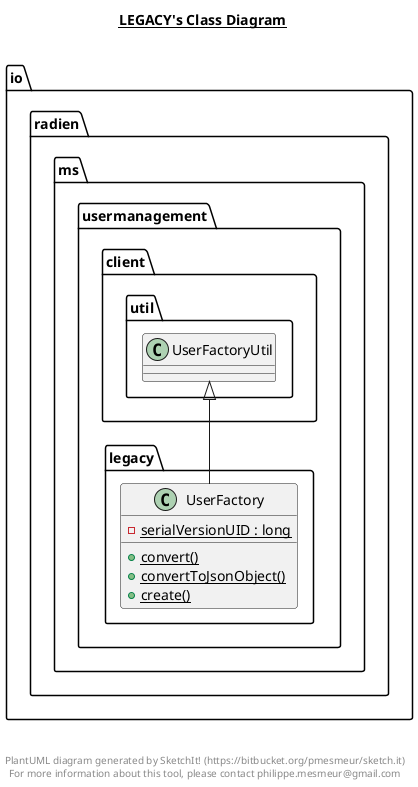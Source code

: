 @startuml

title __LEGACY's Class Diagram__\n

  namespace io.radien.ms.usermanagement {
    namespace legacy {
      class io.radien.ms.usermanagement.legacy.UserFactory {
          {static} - serialVersionUID : long
          {static} + convert()
          {static} + convertToJsonObject()
          {static} + create()
      }
    }
  }
  

  io.radien.ms.usermanagement.legacy.UserFactory -up-|> io.radien.ms.usermanagement.client.util.UserFactoryUtil


right footer


PlantUML diagram generated by SketchIt! (https://bitbucket.org/pmesmeur/sketch.it)
For more information about this tool, please contact philippe.mesmeur@gmail.com
endfooter

@enduml
